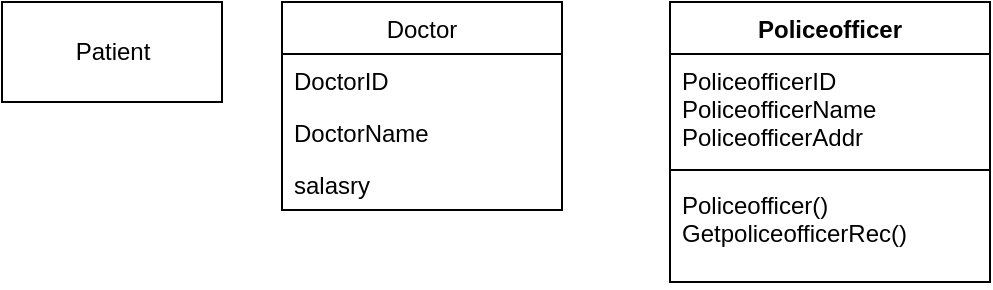 <mxfile>
    <diagram id="ImfobbAv-AbbzhqYG_hw" name="第1頁">
        <mxGraphModel dx="746" dy="568" grid="1" gridSize="10" guides="1" tooltips="1" connect="1" arrows="1" fold="1" page="1" pageScale="1" pageWidth="827" pageHeight="1169" math="0" shadow="0">
            <root>
                <mxCell id="0"/>
                <mxCell id="1" parent="0"/>
                <mxCell id="2" value="Patient" style="html=1;" parent="1" vertex="1">
                    <mxGeometry x="120" y="160" width="110" height="50" as="geometry"/>
                </mxCell>
                <mxCell id="16" value="Doctor" style="swimlane;fontStyle=0;childLayout=stackLayout;horizontal=1;startSize=26;fillColor=none;horizontalStack=0;resizeParent=1;resizeParentMax=0;resizeLast=0;collapsible=1;marginBottom=0;" parent="1" vertex="1">
                    <mxGeometry x="260" y="160" width="140" height="104" as="geometry"/>
                </mxCell>
                <mxCell id="17" value="DoctorID" style="text;strokeColor=none;fillColor=none;align=left;verticalAlign=top;spacingLeft=4;spacingRight=4;overflow=hidden;rotatable=0;points=[[0,0.5],[1,0.5]];portConstraint=eastwest;" parent="16" vertex="1">
                    <mxGeometry y="26" width="140" height="26" as="geometry"/>
                </mxCell>
                <mxCell id="18" value="DoctorName" style="text;strokeColor=none;fillColor=none;align=left;verticalAlign=top;spacingLeft=4;spacingRight=4;overflow=hidden;rotatable=0;points=[[0,0.5],[1,0.5]];portConstraint=eastwest;" parent="16" vertex="1">
                    <mxGeometry y="52" width="140" height="26" as="geometry"/>
                </mxCell>
                <mxCell id="19" value="salasry" style="text;strokeColor=none;fillColor=none;align=left;verticalAlign=top;spacingLeft=4;spacingRight=4;overflow=hidden;rotatable=0;points=[[0,0.5],[1,0.5]];portConstraint=eastwest;" parent="16" vertex="1">
                    <mxGeometry y="78" width="140" height="26" as="geometry"/>
                </mxCell>
                <mxCell id="20" value="Policeofficer" style="swimlane;fontStyle=1;align=center;verticalAlign=top;childLayout=stackLayout;horizontal=1;startSize=26;horizontalStack=0;resizeParent=1;resizeParentMax=0;resizeLast=0;collapsible=1;marginBottom=0;" parent="1" vertex="1">
                    <mxGeometry x="454" y="160" width="160" height="140" as="geometry"/>
                </mxCell>
                <mxCell id="21" value="PoliceofficerID&#10;PoliceofficerName&#10;PoliceofficerAddr" style="text;strokeColor=none;fillColor=none;align=left;verticalAlign=top;spacingLeft=4;spacingRight=4;overflow=hidden;rotatable=0;points=[[0,0.5],[1,0.5]];portConstraint=eastwest;" parent="20" vertex="1">
                    <mxGeometry y="26" width="160" height="54" as="geometry"/>
                </mxCell>
                <mxCell id="22" value="" style="line;strokeWidth=1;fillColor=none;align=left;verticalAlign=middle;spacingTop=-1;spacingLeft=3;spacingRight=3;rotatable=0;labelPosition=right;points=[];portConstraint=eastwest;strokeColor=inherit;" parent="20" vertex="1">
                    <mxGeometry y="80" width="160" height="8" as="geometry"/>
                </mxCell>
                <mxCell id="23" value="Policeofficer()&#10;GetpoliceofficerRec()&#10;" style="text;strokeColor=none;fillColor=none;align=left;verticalAlign=top;spacingLeft=4;spacingRight=4;overflow=hidden;rotatable=0;points=[[0,0.5],[1,0.5]];portConstraint=eastwest;" parent="20" vertex="1">
                    <mxGeometry y="88" width="160" height="52" as="geometry"/>
                </mxCell>
            </root>
        </mxGraphModel>
    </diagram>
</mxfile>